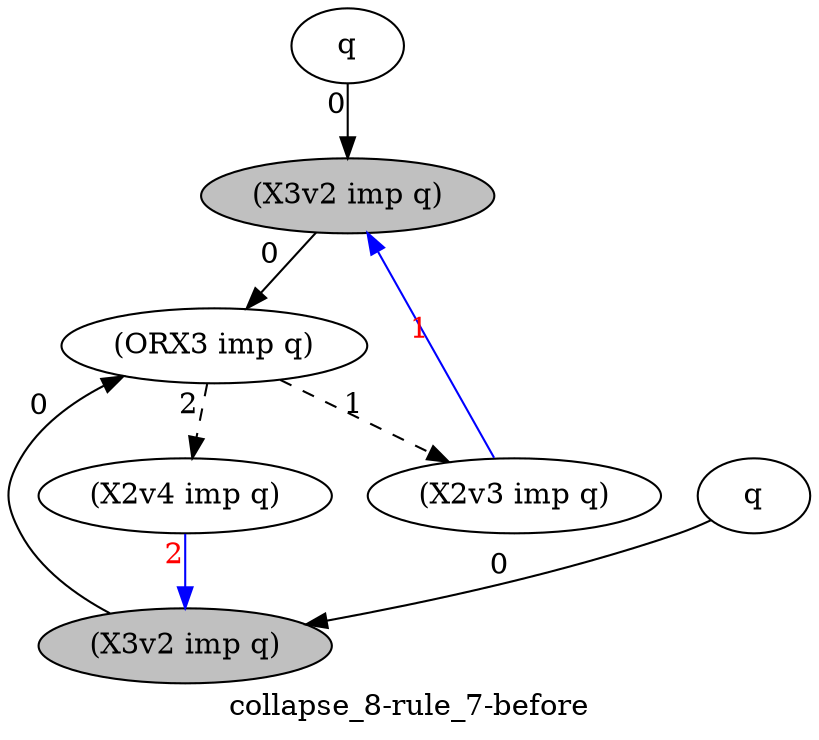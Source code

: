 strict digraph  {
	graph [collapsed_nodes="['184', '1132']",
		label="collapse_8-rule_7-before"
	];
	node [label="\N"];
	183	 [ancestor_target=False,
		formula=q,
		hypothesis=False,
		label=q];
	184	 [ancestor_target=True,
		fillcolor=grey,
		formula="(X3v2 imp q)",
		hypothesis=False,
		label="(X3v2 imp q)",
		style=filled];
	183 -> 184	 [ancestor=False,
		dependencies=0000000010000000000000000000000000001000000000000000010000000000001000001000000000000000000001000000000000010010000000000000000000000000000,
		xlabel=0];
	1132	 [ancestor_target=True,
		fillcolor=grey,
		formula="(X3v2 imp q)",
		hypothesis=False,
		label="(X3v2 imp q)",
		style=filled];
	244	 [ancestor_target=False,
		formula="(ORX3 imp q)",
		hypothesis=False,
		label="(ORX3 imp q)"];
	1132 -> 244	 [ancestor=False,
		dependencies=0000000000000000000000000000000000000000000000000000000000000000000000000000000000000000000000000000000000000000000000000000000000000000000,
		xlabel=0];
	1131	 [ancestor_target=False,
		formula=q,
		hypothesis=False,
		label=q];
	1131 -> 1132	 [ancestor=False,
		dependencies=0110000010000000000000000000000000001000000000000000010000000000000000000000010000000000000000000010000000010000000000000000000000000000000,
		xlabel=0];
	1152	 [ancestor_target=False,
		formula="(X2v4 imp q)",
		hypothesis=False,
		label="(X2v4 imp q)"];
	1152 -> 1132	 [ancestor=True,
		color=blue,
		fontcolor=red,
		path=2,
		xlabel=2];
	244 -> 1152	 [composed=True,
		style=dashed,
		xlabel=2];
	252	 [ancestor_target=False,
		formula="(X2v3 imp q)",
		hypothesis=False,
		label="(X2v3 imp q)"];
	244 -> 252	 [composed=True,
		style=dashed,
		xlabel=1];
	184 -> 244	 [ancestor=False,
		dependencies=0000000000000000000000000000000000000000000000000000000000000000000000000000000000000000000000000000000000000000000000000000000000000000000,
		xlabel=0];
	252 -> 184	 [ancestor=True,
		color=blue,
		fontcolor=red,
		path=1,
		xlabel=1];
}
